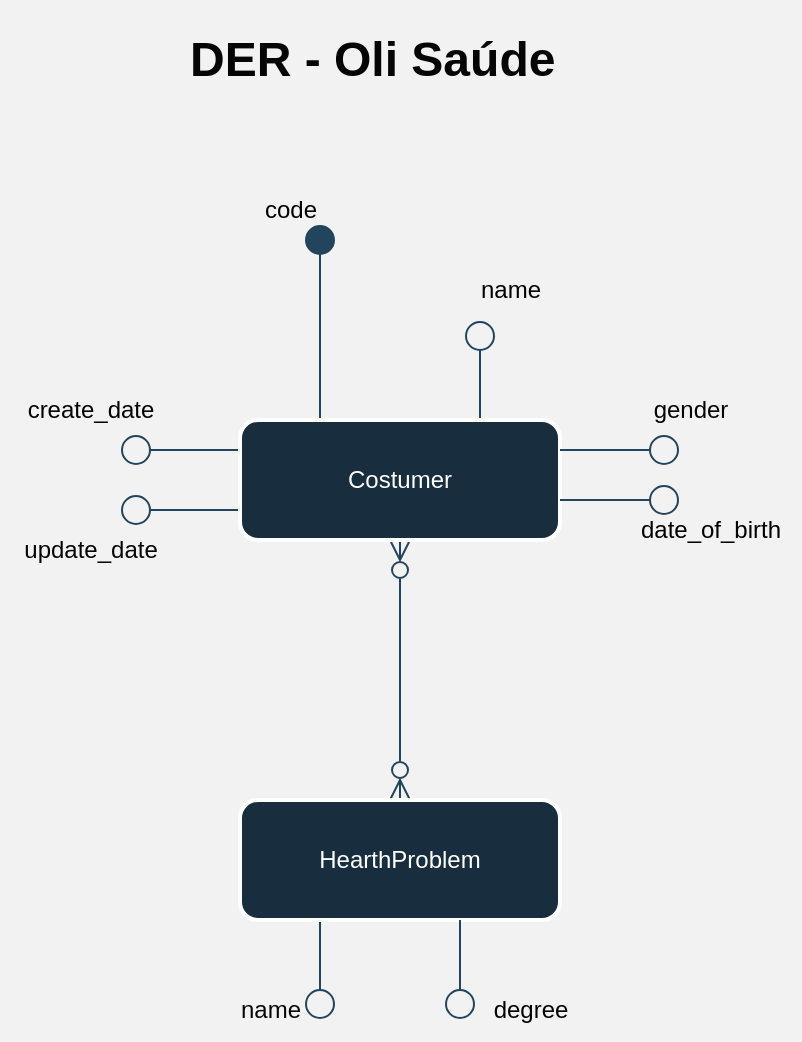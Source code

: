 <mxfile version="22.1.3" type="github">
  <diagram name="Página-1" id="r11grV0YHRzc7nuVJ1_u">
    <mxGraphModel dx="880" dy="506" grid="0" gridSize="10" guides="1" tooltips="1" connect="1" arrows="1" fold="1" page="1" pageScale="1" pageWidth="850" pageHeight="1100" background="#f2f2f2" math="0" shadow="0">
      <root>
        <mxCell id="0" />
        <mxCell id="1" parent="0" />
        <mxCell id="i6MWBh2GeU2AJiRsyBhL-3" style="edgeStyle=orthogonalEdgeStyle;rounded=1;orthogonalLoop=1;jettySize=auto;html=1;exitX=0.25;exitY=0;exitDx=0;exitDy=0;endArrow=oval;endFill=1;endSize=14;startSize=6;labelBackgroundColor=none;strokeColor=#23445D;fontColor=default;" edge="1" parent="1" source="i6MWBh2GeU2AJiRsyBhL-1">
          <mxGeometry relative="1" as="geometry">
            <mxPoint x="400" y="190" as="targetPoint" />
          </mxGeometry>
        </mxCell>
        <mxCell id="i6MWBh2GeU2AJiRsyBhL-4" style="edgeStyle=orthogonalEdgeStyle;rounded=1;orthogonalLoop=1;jettySize=auto;html=1;exitX=0.75;exitY=0;exitDx=0;exitDy=0;endArrow=circle;endFill=0;strokeWidth=1;endSize=6;labelBackgroundColor=none;strokeColor=#23445D;fontColor=default;" edge="1" parent="1" source="i6MWBh2GeU2AJiRsyBhL-1">
          <mxGeometry relative="1" as="geometry">
            <mxPoint x="480" y="230" as="targetPoint" />
          </mxGeometry>
        </mxCell>
        <mxCell id="i6MWBh2GeU2AJiRsyBhL-7" style="edgeStyle=orthogonalEdgeStyle;rounded=1;orthogonalLoop=1;jettySize=auto;html=1;exitX=0;exitY=0.25;exitDx=0;exitDy=0;endArrow=circle;endFill=0;labelBackgroundColor=none;strokeColor=#23445D;fontColor=default;" edge="1" parent="1" source="i6MWBh2GeU2AJiRsyBhL-1">
          <mxGeometry relative="1" as="geometry">
            <mxPoint x="300" y="295" as="targetPoint" />
          </mxGeometry>
        </mxCell>
        <mxCell id="i6MWBh2GeU2AJiRsyBhL-13" style="edgeStyle=orthogonalEdgeStyle;rounded=1;orthogonalLoop=1;jettySize=auto;html=1;exitX=0;exitY=0.75;exitDx=0;exitDy=0;endArrow=circle;endFill=0;labelBackgroundColor=none;strokeColor=#23445D;fontColor=default;" edge="1" parent="1" source="i6MWBh2GeU2AJiRsyBhL-1">
          <mxGeometry relative="1" as="geometry">
            <mxPoint x="300" y="325" as="targetPoint" />
          </mxGeometry>
        </mxCell>
        <mxCell id="i6MWBh2GeU2AJiRsyBhL-30" style="edgeStyle=orthogonalEdgeStyle;rounded=1;orthogonalLoop=1;jettySize=auto;html=1;exitX=0.5;exitY=1;exitDx=0;exitDy=0;entryX=0.5;entryY=0;entryDx=0;entryDy=0;endArrow=ERzeroToMany;endFill=0;startArrow=ERzeroToMany;startFill=0;endSize=8;targetPerimeterSpacing=1;startSize=8;labelBackgroundColor=none;strokeColor=#23445D;fontColor=default;" edge="1" parent="1" source="i6MWBh2GeU2AJiRsyBhL-1" target="i6MWBh2GeU2AJiRsyBhL-2">
          <mxGeometry relative="1" as="geometry" />
        </mxCell>
        <mxCell id="i6MWBh2GeU2AJiRsyBhL-1" value="Costumer" style="rounded=1;whiteSpace=wrap;html=1;strokeWidth=2;labelBackgroundColor=none;fillColor=#182E3E;strokeColor=#FFFFFF;fontColor=#FFFFFF;" vertex="1" parent="1">
          <mxGeometry x="360" y="280" width="160" height="60" as="geometry" />
        </mxCell>
        <mxCell id="i6MWBh2GeU2AJiRsyBhL-26" style="edgeStyle=orthogonalEdgeStyle;rounded=1;orthogonalLoop=1;jettySize=auto;html=1;exitX=0.25;exitY=1;exitDx=0;exitDy=0;endArrow=circle;endFill=0;labelBackgroundColor=none;strokeColor=#23445D;fontColor=default;" edge="1" parent="1" source="i6MWBh2GeU2AJiRsyBhL-2">
          <mxGeometry relative="1" as="geometry">
            <mxPoint x="400" y="580" as="targetPoint" />
          </mxGeometry>
        </mxCell>
        <mxCell id="i6MWBh2GeU2AJiRsyBhL-2" value="HearthProblem" style="rounded=1;whiteSpace=wrap;html=1;strokeWidth=2;labelBackgroundColor=none;fillColor=#182E3E;strokeColor=#FFFFFF;fontColor=#FFFFFF;" vertex="1" parent="1">
          <mxGeometry x="360" y="470" width="160" height="60" as="geometry" />
        </mxCell>
        <mxCell id="i6MWBh2GeU2AJiRsyBhL-9" style="edgeStyle=orthogonalEdgeStyle;rounded=1;orthogonalLoop=1;jettySize=auto;html=1;exitX=1;exitY=0.25;exitDx=0;exitDy=0;endArrow=circle;endFill=0;strokeWidth=1;endSize=6;labelBackgroundColor=none;strokeColor=#23445D;fontColor=default;" edge="1" parent="1" source="i6MWBh2GeU2AJiRsyBhL-1">
          <mxGeometry relative="1" as="geometry">
            <mxPoint x="580" y="295" as="targetPoint" />
            <mxPoint x="560" y="290" as="sourcePoint" />
          </mxGeometry>
        </mxCell>
        <mxCell id="i6MWBh2GeU2AJiRsyBhL-11" style="edgeStyle=orthogonalEdgeStyle;rounded=1;orthogonalLoop=1;jettySize=auto;html=1;exitX=1;exitY=0.25;exitDx=0;exitDy=0;endArrow=circle;endFill=0;strokeWidth=1;endSize=6;labelBackgroundColor=none;strokeColor=#23445D;fontColor=default;" edge="1" parent="1">
          <mxGeometry relative="1" as="geometry">
            <mxPoint x="580" y="320" as="targetPoint" />
            <mxPoint x="520" y="320" as="sourcePoint" />
          </mxGeometry>
        </mxCell>
        <mxCell id="i6MWBh2GeU2AJiRsyBhL-14" value="code" style="text;html=1;align=center;verticalAlign=middle;resizable=0;points=[];autosize=1;strokeColor=none;fillColor=none;labelBackgroundColor=none;fontColor=#000000;rounded=1;" vertex="1" parent="1">
          <mxGeometry x="360" y="160" width="50" height="30" as="geometry" />
        </mxCell>
        <mxCell id="i6MWBh2GeU2AJiRsyBhL-15" value="name" style="text;html=1;align=center;verticalAlign=middle;resizable=0;points=[];autosize=1;strokeColor=none;fillColor=none;labelBackgroundColor=none;fontColor=#030303;rounded=1;" vertex="1" parent="1">
          <mxGeometry x="470" y="200" width="50" height="30" as="geometry" />
        </mxCell>
        <mxCell id="i6MWBh2GeU2AJiRsyBhL-17" value="gender" style="text;html=1;align=center;verticalAlign=middle;resizable=0;points=[];autosize=1;strokeColor=none;fillColor=none;labelBackgroundColor=none;fontColor=#050505;rounded=1;" vertex="1" parent="1">
          <mxGeometry x="555" y="260" width="60" height="30" as="geometry" />
        </mxCell>
        <mxCell id="i6MWBh2GeU2AJiRsyBhL-18" value="date_of_birth" style="text;html=1;align=center;verticalAlign=middle;resizable=0;points=[];autosize=1;strokeColor=none;fillColor=none;labelBackgroundColor=none;fontColor=#000000;rounded=1;" vertex="1" parent="1">
          <mxGeometry x="550" y="320" width="90" height="30" as="geometry" />
        </mxCell>
        <mxCell id="i6MWBh2GeU2AJiRsyBhL-19" value="update_date" style="text;html=1;align=center;verticalAlign=middle;resizable=0;points=[];autosize=1;strokeColor=none;fillColor=none;labelBackgroundColor=none;fontColor=#050505;rounded=1;" vertex="1" parent="1">
          <mxGeometry x="240" y="330" width="90" height="30" as="geometry" />
        </mxCell>
        <mxCell id="i6MWBh2GeU2AJiRsyBhL-20" value="create_date" style="text;html=1;align=center;verticalAlign=middle;resizable=0;points=[];autosize=1;strokeColor=none;fillColor=none;labelBackgroundColor=none;fontColor=#030303;rounded=1;" vertex="1" parent="1">
          <mxGeometry x="240" y="260" width="90" height="30" as="geometry" />
        </mxCell>
        <mxCell id="i6MWBh2GeU2AJiRsyBhL-27" style="edgeStyle=orthogonalEdgeStyle;rounded=1;orthogonalLoop=1;jettySize=auto;html=1;exitX=0.25;exitY=1;exitDx=0;exitDy=0;endArrow=circle;endFill=0;labelBackgroundColor=none;strokeColor=#23445D;fontColor=default;" edge="1" parent="1">
          <mxGeometry relative="1" as="geometry">
            <mxPoint x="470" y="580" as="targetPoint" />
            <mxPoint x="470" y="530" as="sourcePoint" />
            <Array as="points">
              <mxPoint x="470" y="550" />
              <mxPoint x="470" y="550" />
            </Array>
          </mxGeometry>
        </mxCell>
        <mxCell id="i6MWBh2GeU2AJiRsyBhL-28" value="name" style="text;html=1;align=center;verticalAlign=middle;resizable=0;points=[];autosize=1;strokeColor=none;fillColor=none;labelBackgroundColor=none;fontColor=#080808;rounded=1;" vertex="1" parent="1">
          <mxGeometry x="350" y="560" width="50" height="30" as="geometry" />
        </mxCell>
        <mxCell id="i6MWBh2GeU2AJiRsyBhL-29" value="degree" style="text;html=1;align=center;verticalAlign=middle;resizable=0;points=[];autosize=1;strokeColor=none;fillColor=none;labelBackgroundColor=none;fontColor=#030303;rounded=1;" vertex="1" parent="1">
          <mxGeometry x="475" y="560" width="60" height="30" as="geometry" />
        </mxCell>
        <mxCell id="i6MWBh2GeU2AJiRsyBhL-48" value="&lt;h1&gt;DER - Oli Saúde&lt;/h1&gt;" style="text;html=1;strokeColor=none;fillColor=none;spacing=5;spacingTop=-20;whiteSpace=wrap;overflow=hidden;rounded=1;labelBackgroundColor=none;fontColor=#050505;" vertex="1" parent="1">
          <mxGeometry x="330" y="80" width="200" height="40" as="geometry" />
        </mxCell>
      </root>
    </mxGraphModel>
  </diagram>
</mxfile>
